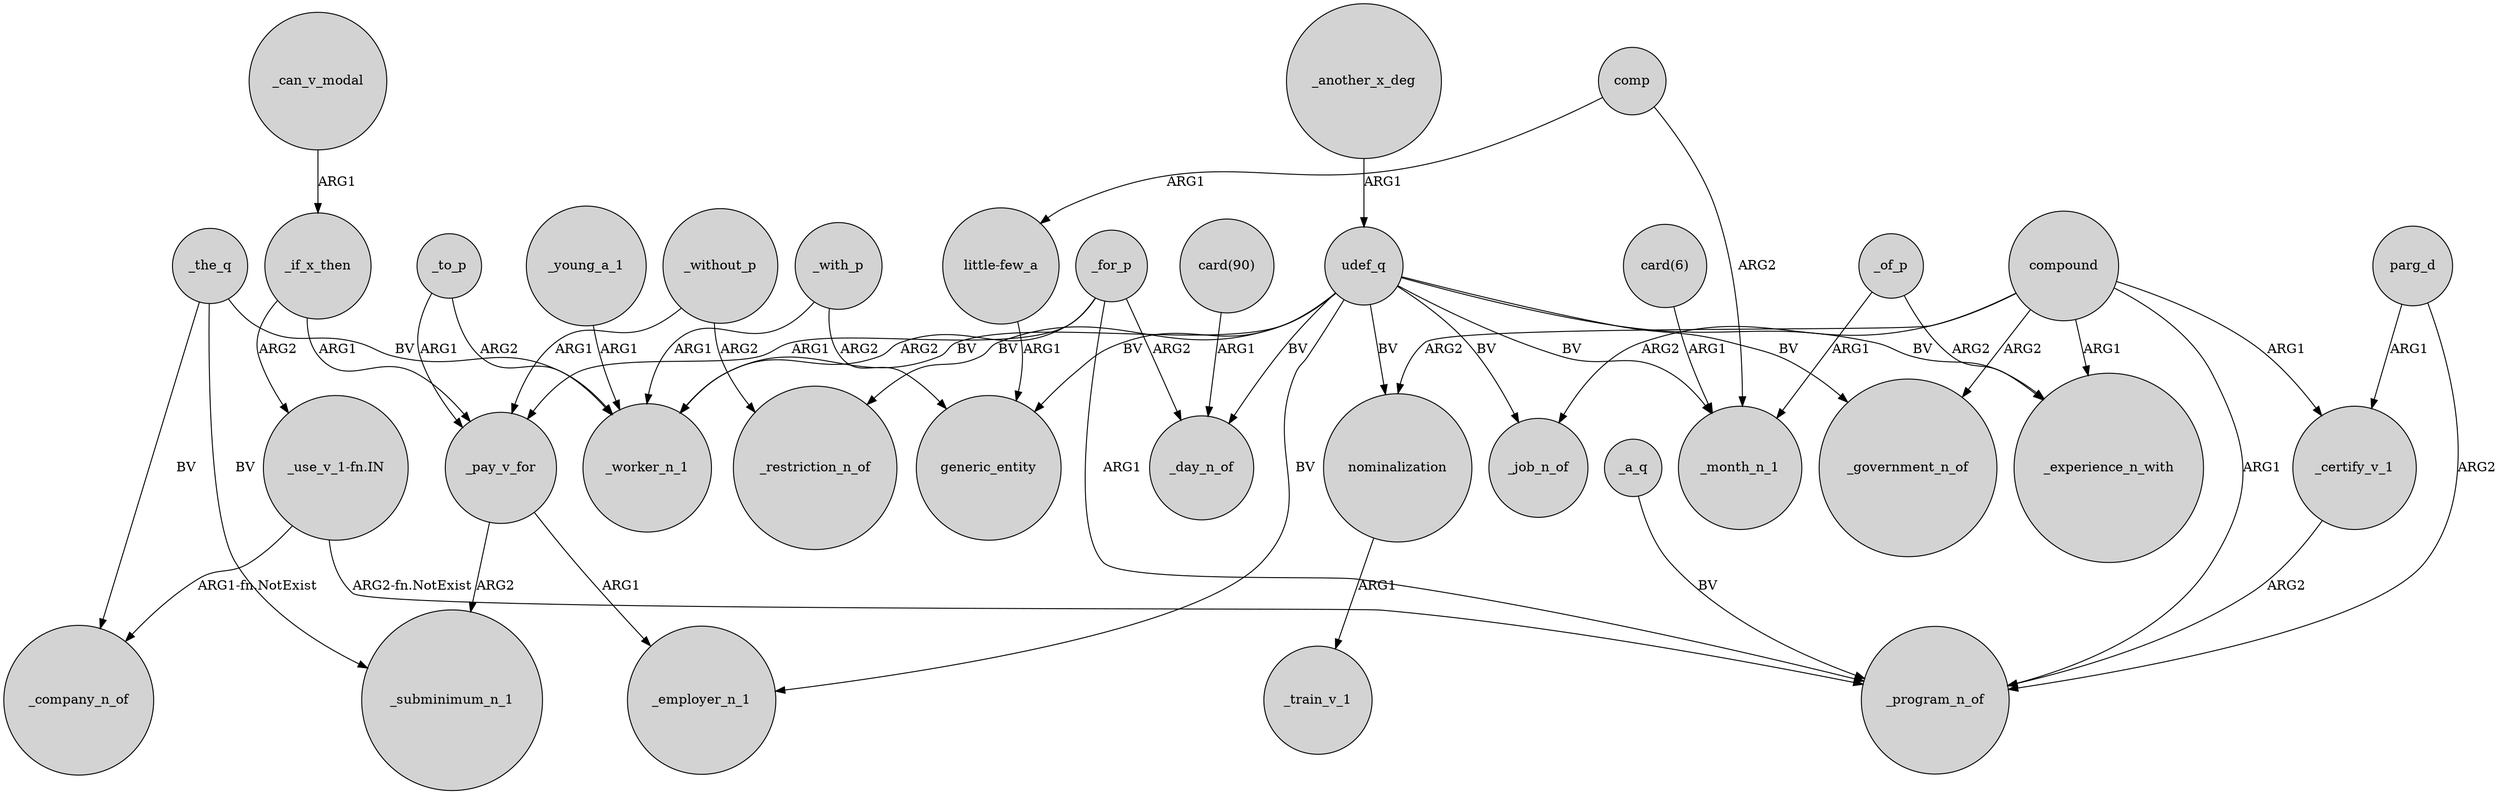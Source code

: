 digraph {
	node [shape=circle style=filled]
	_without_p -> _restriction_n_of [label=ARG2]
	_the_q -> _subminimum_n_1 [label=BV]
	_without_p -> _pay_v_for [label=ARG1]
	udef_q -> generic_entity [label=BV]
	comp -> _month_n_1 [label=ARG2]
	_another_x_deg -> udef_q [label=ARG1]
	compound -> _government_n_of [label=ARG2]
	_for_p -> _pay_v_for [label=ARG1]
	udef_q -> _government_n_of [label=BV]
	udef_q -> _experience_n_with [label=BV]
	_certify_v_1 -> _program_n_of [label=ARG2]
	_with_p -> generic_entity [label=ARG2]
	_the_q -> _worker_n_1 [label=BV]
	udef_q -> _worker_n_1 [label=BV]
	_pay_v_for -> _employer_n_1 [label=ARG1]
	_young_a_1 -> _worker_n_1 [label=ARG1]
	compound -> _experience_n_with [label=ARG1]
	udef_q -> _restriction_n_of [label=BV]
	udef_q -> _day_n_of [label=BV]
	parg_d -> _program_n_of [label=ARG2]
	compound -> nominalization [label=ARG2]
	udef_q -> _month_n_1 [label=BV]
	compound -> _certify_v_1 [label=ARG1]
	_the_q -> _company_n_of [label=BV]
	_for_p -> _program_n_of [label=ARG1]
	"_use_v_1-fn.IN" -> _company_n_of [label="ARG1-fn.NotExist"]
	_for_p -> _day_n_of [label=ARG2]
	_to_p -> _pay_v_for [label=ARG1]
	_of_p -> _experience_n_with [label=ARG2]
	parg_d -> _certify_v_1 [label=ARG1]
	"_use_v_1-fn.IN" -> _program_n_of [label="ARG2-fn.NotExist"]
	_with_p -> _worker_n_1 [label=ARG1]
	"card(90)" -> _day_n_of [label=ARG1]
	_a_q -> _program_n_of [label=BV]
	comp -> "little-few_a" [label=ARG1]
	_of_p -> _month_n_1 [label=ARG1]
	_if_x_then -> _pay_v_for [label=ARG1]
	_for_p -> _worker_n_1 [label=ARG2]
	udef_q -> nominalization [label=BV]
	_to_p -> _worker_n_1 [label=ARG2]
	_can_v_modal -> _if_x_then [label=ARG1]
	udef_q -> _employer_n_1 [label=BV]
	_pay_v_for -> _subminimum_n_1 [label=ARG2]
	compound -> _program_n_of [label=ARG1]
	"card(6)" -> _month_n_1 [label=ARG1]
	udef_q -> _job_n_of [label=BV]
	_if_x_then -> "_use_v_1-fn.IN" [label=ARG2]
	nominalization -> _train_v_1 [label=ARG1]
	"little-few_a" -> generic_entity [label=ARG1]
	compound -> _job_n_of [label=ARG2]
}
